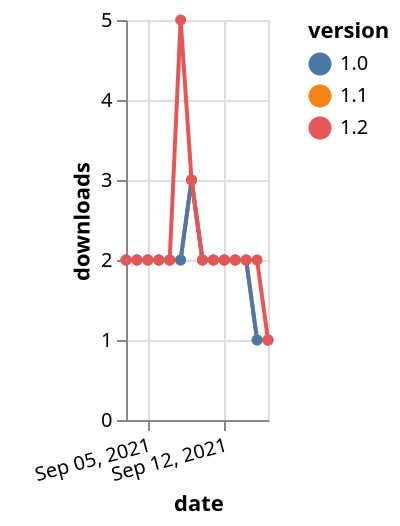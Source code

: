 {"$schema": "https://vega.github.io/schema/vega-lite/v5.json", "description": "A simple bar chart with embedded data.", "data": {"values": [{"date": "2021-09-03", "total": 2449, "delta": 2, "version": "1.1"}, {"date": "2021-09-04", "total": 2451, "delta": 2, "version": "1.1"}, {"date": "2021-09-05", "total": 2453, "delta": 2, "version": "1.1"}, {"date": "2021-09-06", "total": 2455, "delta": 2, "version": "1.1"}, {"date": "2021-09-07", "total": 2457, "delta": 2, "version": "1.1"}, {"date": "2021-09-08", "total": 2459, "delta": 2, "version": "1.1"}, {"date": "2021-09-09", "total": 2462, "delta": 3, "version": "1.1"}, {"date": "2021-09-10", "total": 2464, "delta": 2, "version": "1.1"}, {"date": "2021-09-11", "total": 2466, "delta": 2, "version": "1.1"}, {"date": "2021-09-12", "total": 2468, "delta": 2, "version": "1.1"}, {"date": "2021-09-13", "total": 2470, "delta": 2, "version": "1.1"}, {"date": "2021-09-14", "total": 2472, "delta": 2, "version": "1.1"}, {"date": "2021-09-15", "total": 2473, "delta": 1, "version": "1.1"}, {"date": "2021-09-16", "total": 2474, "delta": 1, "version": "1.1"}, {"date": "2021-09-03", "total": 2454, "delta": 2, "version": "1.0"}, {"date": "2021-09-04", "total": 2456, "delta": 2, "version": "1.0"}, {"date": "2021-09-05", "total": 2458, "delta": 2, "version": "1.0"}, {"date": "2021-09-06", "total": 2460, "delta": 2, "version": "1.0"}, {"date": "2021-09-07", "total": 2462, "delta": 2, "version": "1.0"}, {"date": "2021-09-08", "total": 2464, "delta": 2, "version": "1.0"}, {"date": "2021-09-09", "total": 2467, "delta": 3, "version": "1.0"}, {"date": "2021-09-10", "total": 2469, "delta": 2, "version": "1.0"}, {"date": "2021-09-11", "total": 2471, "delta": 2, "version": "1.0"}, {"date": "2021-09-12", "total": 2473, "delta": 2, "version": "1.0"}, {"date": "2021-09-13", "total": 2475, "delta": 2, "version": "1.0"}, {"date": "2021-09-14", "total": 2477, "delta": 2, "version": "1.0"}, {"date": "2021-09-15", "total": 2478, "delta": 1, "version": "1.0"}, {"date": "2021-09-16", "total": 2479, "delta": 1, "version": "1.0"}, {"date": "2021-09-03", "total": 3069, "delta": 2, "version": "1.2"}, {"date": "2021-09-04", "total": 3071, "delta": 2, "version": "1.2"}, {"date": "2021-09-05", "total": 3073, "delta": 2, "version": "1.2"}, {"date": "2021-09-06", "total": 3075, "delta": 2, "version": "1.2"}, {"date": "2021-09-07", "total": 3077, "delta": 2, "version": "1.2"}, {"date": "2021-09-08", "total": 3082, "delta": 5, "version": "1.2"}, {"date": "2021-09-09", "total": 3085, "delta": 3, "version": "1.2"}, {"date": "2021-09-10", "total": 3087, "delta": 2, "version": "1.2"}, {"date": "2021-09-11", "total": 3089, "delta": 2, "version": "1.2"}, {"date": "2021-09-12", "total": 3091, "delta": 2, "version": "1.2"}, {"date": "2021-09-13", "total": 3093, "delta": 2, "version": "1.2"}, {"date": "2021-09-14", "total": 3095, "delta": 2, "version": "1.2"}, {"date": "2021-09-15", "total": 3097, "delta": 2, "version": "1.2"}, {"date": "2021-09-16", "total": 3098, "delta": 1, "version": "1.2"}]}, "width": "container", "mark": {"type": "line", "point": {"filled": true}}, "encoding": {"x": {"field": "date", "type": "temporal", "timeUnit": "yearmonthdate", "title": "date", "axis": {"labelAngle": -15}}, "y": {"field": "delta", "type": "quantitative", "title": "downloads"}, "color": {"field": "version", "type": "nominal"}, "tooltip": {"field": "delta"}}}